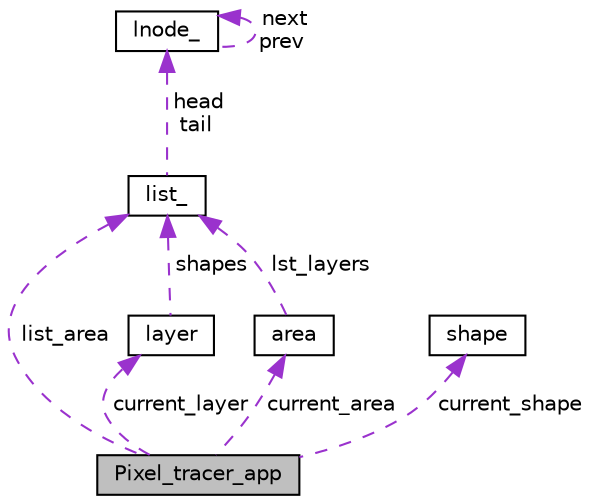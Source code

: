 digraph "Pixel_tracer_app"
{
 // LATEX_PDF_SIZE
  edge [fontname="Helvetica",fontsize="10",labelfontname="Helvetica",labelfontsize="10"];
  node [fontname="Helvetica",fontsize="10",shape=record];
  Node1 [label="Pixel_tracer_app",height=0.2,width=0.4,color="black", fillcolor="grey75", style="filled", fontcolor="black",tooltip="Structure représentant l'application de traçage de pixels."];
  Node2 -> Node1 [dir="back",color="darkorchid3",fontsize="10",style="dashed",label=" current_layer" ,fontname="Helvetica"];
  Node2 [label="layer",height=0.2,width=0.4,color="black", fillcolor="white", style="filled",URL="$structlayer.html",tooltip="Structure représentant un calque."];
  Node3 -> Node2 [dir="back",color="darkorchid3",fontsize="10",style="dashed",label=" shapes" ,fontname="Helvetica"];
  Node3 [label="list_",height=0.2,width=0.4,color="black", fillcolor="white", style="filled",URL="$structlist__.html",tooltip="Structure représentant une liste doublement chaînée."];
  Node4 -> Node3 [dir="back",color="darkorchid3",fontsize="10",style="dashed",label=" head\ntail" ,fontname="Helvetica"];
  Node4 [label="lnode_",height=0.2,width=0.4,color="black", fillcolor="white", style="filled",URL="$structlnode__.html",tooltip="Structure représentant un élément d'une liste doublement chaînée."];
  Node4 -> Node4 [dir="back",color="darkorchid3",fontsize="10",style="dashed",label=" next\nprev" ,fontname="Helvetica"];
  Node5 -> Node1 [dir="back",color="darkorchid3",fontsize="10",style="dashed",label=" current_shape" ,fontname="Helvetica"];
  Node5 [label="shape",height=0.2,width=0.4,color="black", fillcolor="white", style="filled",URL="$structshape.html",tooltip="Structure générique représentant une forme géométrique."];
  Node3 -> Node1 [dir="back",color="darkorchid3",fontsize="10",style="dashed",label=" list_area" ,fontname="Helvetica"];
  Node6 -> Node1 [dir="back",color="darkorchid3",fontsize="10",style="dashed",label=" current_area" ,fontname="Helvetica"];
  Node6 [label="area",height=0.2,width=0.4,color="black", fillcolor="white", style="filled",URL="$structarea.html",tooltip="Structure représentant une zone de dessin."];
  Node3 -> Node6 [dir="back",color="darkorchid3",fontsize="10",style="dashed",label=" lst_layers" ,fontname="Helvetica"];
}
